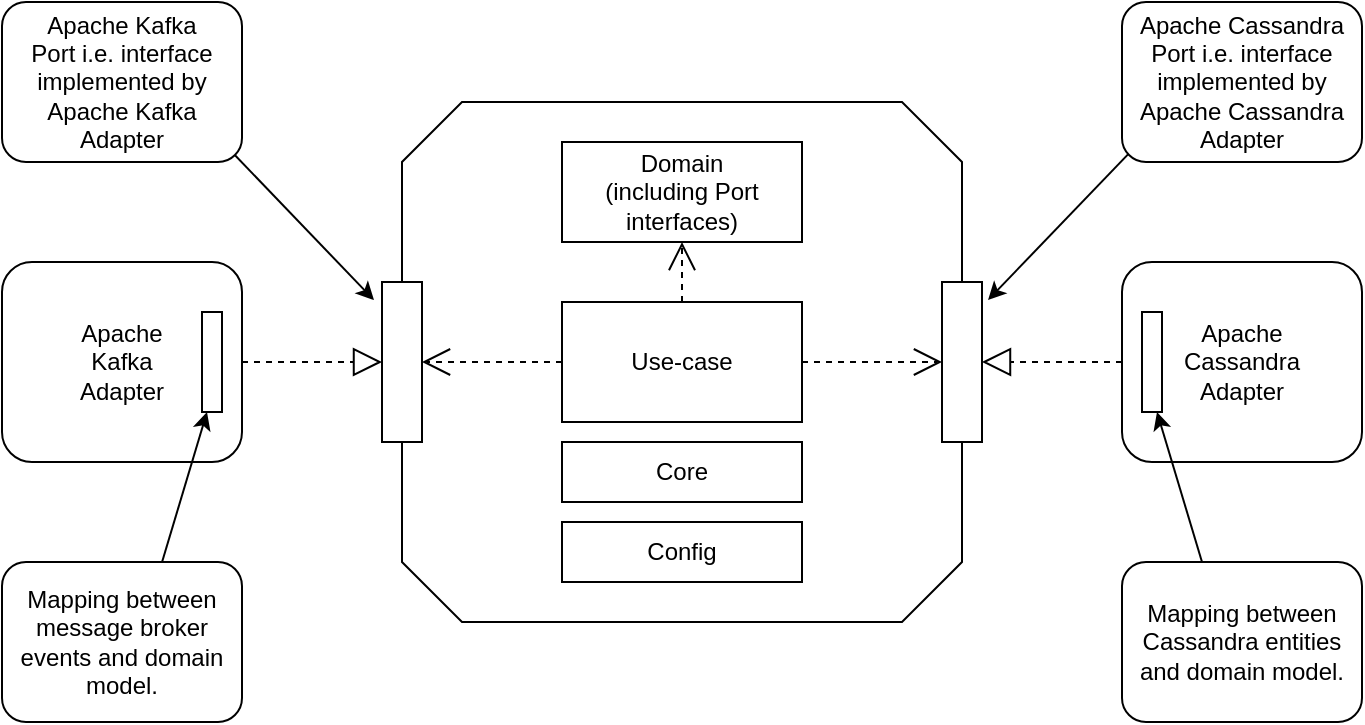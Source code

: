 <mxfile version="26.2.14">
  <diagram name="Page-1" id="5cKjQfaWxu4M1fZnB9D6">
    <mxGraphModel dx="1426" dy="777" grid="1" gridSize="10" guides="1" tooltips="1" connect="1" arrows="1" fold="1" page="1" pageScale="1" pageWidth="850" pageHeight="1100" math="0" shadow="0">
      <root>
        <mxCell id="0" />
        <mxCell id="1" parent="0" />
        <mxCell id="pyAssOhsW1V1CbU0fwzd-3" value="" style="whiteSpace=wrap;html=1;shape=mxgraph.basic.octagon2;align=center;verticalAlign=middle;dx=15;" parent="1" vertex="1">
          <mxGeometry x="280" y="290" width="280" height="260" as="geometry" />
        </mxCell>
        <mxCell id="pyAssOhsW1V1CbU0fwzd-4" value="Config" style="rounded=0;whiteSpace=wrap;html=1;" parent="1" vertex="1">
          <mxGeometry x="360" y="500" width="120" height="30" as="geometry" />
        </mxCell>
        <mxCell id="pyAssOhsW1V1CbU0fwzd-5" value="Core" style="rounded=0;whiteSpace=wrap;html=1;" parent="1" vertex="1">
          <mxGeometry x="360" y="460" width="120" height="30" as="geometry" />
        </mxCell>
        <mxCell id="pyAssOhsW1V1CbU0fwzd-6" value="Use-case" style="rounded=0;whiteSpace=wrap;html=1;" parent="1" vertex="1">
          <mxGeometry x="360" y="390" width="120" height="60" as="geometry" />
        </mxCell>
        <mxCell id="pyAssOhsW1V1CbU0fwzd-7" value="Domain&lt;div&gt;(including Port interfaces)&lt;/div&gt;" style="rounded=0;whiteSpace=wrap;html=1;" parent="1" vertex="1">
          <mxGeometry x="360" y="310" width="120" height="50" as="geometry" />
        </mxCell>
        <mxCell id="pyAssOhsW1V1CbU0fwzd-2" value="" style="endArrow=block;dashed=1;endFill=0;endSize=12;html=1;rounded=0;entryX=0;entryY=0.5;entryDx=0;entryDy=0;" parent="1" source="pyAssOhsW1V1CbU0fwzd-13" target="pyAssOhsW1V1CbU0fwzd-8" edge="1">
          <mxGeometry width="160" relative="1" as="geometry">
            <mxPoint x="240" y="430" as="sourcePoint" />
            <mxPoint x="210" y="480" as="targetPoint" />
          </mxGeometry>
        </mxCell>
        <mxCell id="pyAssOhsW1V1CbU0fwzd-8" value="" style="rounded=0;whiteSpace=wrap;html=1;" parent="1" vertex="1">
          <mxGeometry x="270" y="380" width="20" height="80" as="geometry" />
        </mxCell>
        <mxCell id="pyAssOhsW1V1CbU0fwzd-10" value="" style="endArrow=block;dashed=1;endFill=0;endSize=12;html=1;rounded=0;entryX=1;entryY=0.5;entryDx=0;entryDy=0;exitX=0;exitY=0.5;exitDx=0;exitDy=0;" parent="1" source="pyAssOhsW1V1CbU0fwzd-14" target="pyAssOhsW1V1CbU0fwzd-11" edge="1">
          <mxGeometry width="160" relative="1" as="geometry">
            <mxPoint x="600" y="430" as="sourcePoint" />
            <mxPoint x="400" y="480" as="targetPoint" />
          </mxGeometry>
        </mxCell>
        <mxCell id="pyAssOhsW1V1CbU0fwzd-11" value="" style="rounded=0;whiteSpace=wrap;html=1;" parent="1" vertex="1">
          <mxGeometry x="550" y="380" width="20" height="80" as="geometry" />
        </mxCell>
        <mxCell id="pyAssOhsW1V1CbU0fwzd-13" value="&lt;div&gt;Apache&lt;/div&gt;&lt;div&gt;Kafka&lt;/div&gt;&lt;div&gt;&lt;div&gt;Adapter&lt;/div&gt;&lt;/div&gt;" style="rounded=1;whiteSpace=wrap;html=1;" parent="1" vertex="1">
          <mxGeometry x="80" y="370" width="120" height="100" as="geometry" />
        </mxCell>
        <mxCell id="pyAssOhsW1V1CbU0fwzd-14" value="Apache&lt;div&gt;Cassandra&lt;div&gt;Adapter&lt;/div&gt;&lt;/div&gt;" style="rounded=1;whiteSpace=wrap;html=1;align=center;" parent="1" vertex="1">
          <mxGeometry x="640" y="370" width="120" height="100" as="geometry" />
        </mxCell>
        <mxCell id="pyAssOhsW1V1CbU0fwzd-17" value="" style="endArrow=open;endSize=12;dashed=1;html=1;rounded=0;entryX=1;entryY=0.5;entryDx=0;entryDy=0;" parent="1" source="pyAssOhsW1V1CbU0fwzd-6" target="pyAssOhsW1V1CbU0fwzd-8" edge="1">
          <mxGeometry width="160" relative="1" as="geometry">
            <mxPoint x="450" y="250" as="sourcePoint" />
            <mxPoint x="470" y="380" as="targetPoint" />
          </mxGeometry>
        </mxCell>
        <mxCell id="pyAssOhsW1V1CbU0fwzd-18" value="" style="endArrow=open;endSize=12;dashed=1;html=1;rounded=0;entryX=0;entryY=0.5;entryDx=0;entryDy=0;exitX=1;exitY=0.5;exitDx=0;exitDy=0;" parent="1" source="pyAssOhsW1V1CbU0fwzd-6" target="pyAssOhsW1V1CbU0fwzd-11" edge="1">
          <mxGeometry width="160" relative="1" as="geometry">
            <mxPoint x="370" y="440" as="sourcePoint" />
            <mxPoint x="320" y="440" as="targetPoint" />
          </mxGeometry>
        </mxCell>
        <mxCell id="pyAssOhsW1V1CbU0fwzd-24" value="" style="endArrow=open;endSize=12;dashed=1;html=1;rounded=0;entryX=0.5;entryY=1;entryDx=0;entryDy=0;" parent="1" target="pyAssOhsW1V1CbU0fwzd-7" edge="1">
          <mxGeometry width="160" relative="1" as="geometry">
            <mxPoint x="420" y="390" as="sourcePoint" />
            <mxPoint x="430" y="460" as="targetPoint" />
          </mxGeometry>
        </mxCell>
        <mxCell id="pyAssOhsW1V1CbU0fwzd-31" value="" style="endArrow=classic;html=1;rounded=0;exitX=0.95;exitY=0.925;exitDx=0;exitDy=0;entryX=-0.2;entryY=0.113;entryDx=0;entryDy=0;entryPerimeter=0;exitPerimeter=0;" parent="1" source="pyAssOhsW1V1CbU0fwzd-32" target="pyAssOhsW1V1CbU0fwzd-8" edge="1">
          <mxGeometry width="50" height="50" relative="1" as="geometry">
            <mxPoint x="151.04" y="288.98" as="sourcePoint" />
            <mxPoint x="410" y="360" as="targetPoint" />
          </mxGeometry>
        </mxCell>
        <mxCell id="pyAssOhsW1V1CbU0fwzd-32" value="Apache Kafka&lt;div&gt;Port i.e. interface&lt;/div&gt;&lt;div&gt;implemented by&lt;/div&gt;&lt;div&gt;Apache Kafka&lt;/div&gt;&lt;div&gt;Adapter&lt;/div&gt;" style="rounded=1;whiteSpace=wrap;html=1;" parent="1" vertex="1">
          <mxGeometry x="80" y="240" width="120" height="80" as="geometry" />
        </mxCell>
        <mxCell id="pyAssOhsW1V1CbU0fwzd-33" value="" style="endArrow=classic;html=1;rounded=0;exitX=0.05;exitY=0.913;exitDx=0;exitDy=0;entryX=1.15;entryY=0.113;entryDx=0;entryDy=0;entryPerimeter=0;exitPerimeter=0;" parent="1" source="pyAssOhsW1V1CbU0fwzd-34" target="pyAssOhsW1V1CbU0fwzd-11" edge="1">
          <mxGeometry width="50" height="50" relative="1" as="geometry">
            <mxPoint x="631.04" y="289.98" as="sourcePoint" />
            <mxPoint x="746" y="390" as="targetPoint" />
          </mxGeometry>
        </mxCell>
        <mxCell id="pyAssOhsW1V1CbU0fwzd-34" value="Apache Cassandra&lt;div&gt;Port i.e. interface&lt;/div&gt;&lt;div&gt;implemented by&lt;/div&gt;&lt;div&gt;Apache&amp;nbsp;&lt;span style=&quot;background-color: transparent; color: light-dark(rgb(0, 0, 0), rgb(255, 255, 255));&quot;&gt;Cassandra&lt;/span&gt;&lt;/div&gt;&lt;div&gt;Adapter&lt;/div&gt;" style="rounded=1;whiteSpace=wrap;html=1;" parent="1" vertex="1">
          <mxGeometry x="640" y="240" width="120" height="80" as="geometry" />
        </mxCell>
        <mxCell id="8KqJqRGhJ7fPtyRRQ90N-1" value="" style="rounded=0;whiteSpace=wrap;html=1;" vertex="1" parent="1">
          <mxGeometry x="650" y="395" width="10" height="50" as="geometry" />
        </mxCell>
        <mxCell id="8KqJqRGhJ7fPtyRRQ90N-2" value="" style="rounded=0;whiteSpace=wrap;html=1;" vertex="1" parent="1">
          <mxGeometry x="180" y="395" width="10" height="50" as="geometry" />
        </mxCell>
        <mxCell id="8KqJqRGhJ7fPtyRRQ90N-3" value="Mapping between message broker events and domain model." style="rounded=1;whiteSpace=wrap;html=1;" vertex="1" parent="1">
          <mxGeometry x="80" y="520" width="120" height="80" as="geometry" />
        </mxCell>
        <mxCell id="8KqJqRGhJ7fPtyRRQ90N-4" value="" style="endArrow=classic;html=1;rounded=0;exitX=0.667;exitY=0;exitDx=0;exitDy=0;entryX=0.25;entryY=1;entryDx=0;entryDy=0;exitPerimeter=0;" edge="1" parent="1" source="8KqJqRGhJ7fPtyRRQ90N-3" target="8KqJqRGhJ7fPtyRRQ90N-2">
          <mxGeometry width="50" height="50" relative="1" as="geometry">
            <mxPoint x="204" y="324" as="sourcePoint" />
            <mxPoint x="276" y="399" as="targetPoint" />
          </mxGeometry>
        </mxCell>
        <mxCell id="8KqJqRGhJ7fPtyRRQ90N-5" value="Mapping between Cassandra entities and domain model." style="rounded=1;whiteSpace=wrap;html=1;" vertex="1" parent="1">
          <mxGeometry x="640" y="520" width="120" height="80" as="geometry" />
        </mxCell>
        <mxCell id="8KqJqRGhJ7fPtyRRQ90N-6" value="" style="endArrow=classic;html=1;rounded=0;entryX=0.75;entryY=1;entryDx=0;entryDy=0;" edge="1" parent="1" target="8KqJqRGhJ7fPtyRRQ90N-1">
          <mxGeometry width="50" height="50" relative="1" as="geometry">
            <mxPoint x="680" y="520" as="sourcePoint" />
            <mxPoint x="193" y="455" as="targetPoint" />
          </mxGeometry>
        </mxCell>
      </root>
    </mxGraphModel>
  </diagram>
</mxfile>
